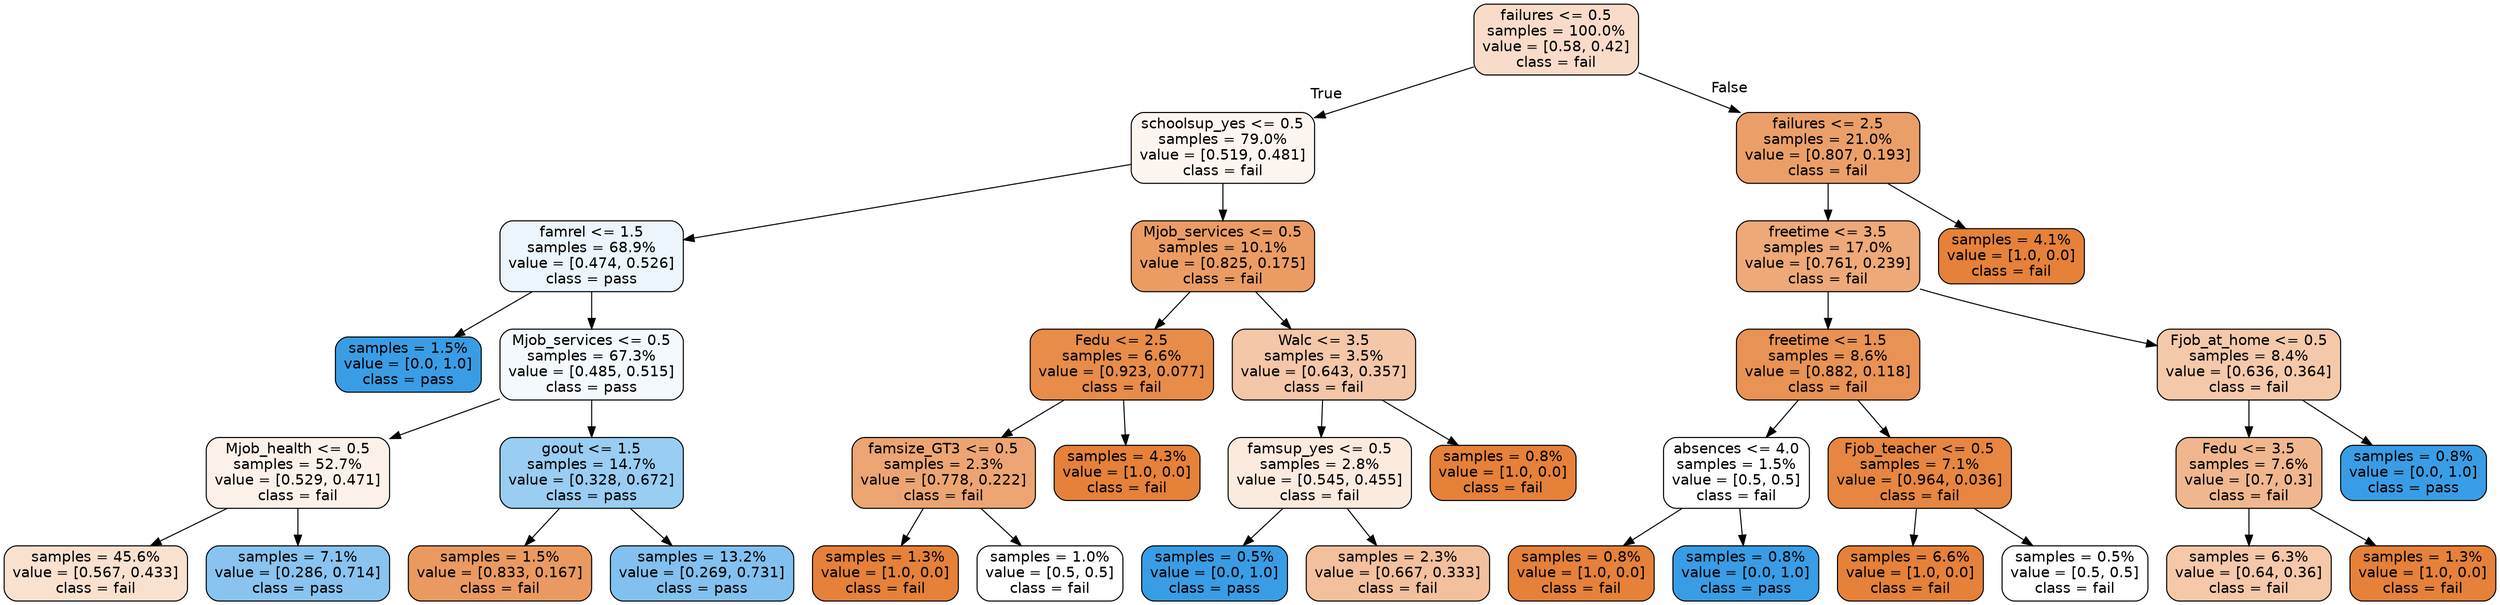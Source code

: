 digraph Tree {
node [shape=box, style="filled, rounded", color="black", fontname=helvetica] ;
edge [fontname=helvetica] ;
0 [label="failures <= 0.5\nsamples = 100.0%\nvalue = [0.58, 0.42]\nclass = fail", fillcolor="#f8dcc9"] ;
1 [label="schoolsup_yes <= 0.5\nsamples = 79.0%\nvalue = [0.519, 0.481]\nclass = fail", fillcolor="#fdf6f0"] ;
0 -> 1 [labeldistance=2.5, labelangle=45, headlabel="True"] ;
2 [label="famrel <= 1.5\nsamples = 68.9%\nvalue = [0.474, 0.526]\nclass = pass", fillcolor="#ecf5fc"] ;
1 -> 2 ;
3 [label="samples = 1.5%\nvalue = [0.0, 1.0]\nclass = pass", fillcolor="#399de5"] ;
2 -> 3 ;
4 [label="Mjob_services <= 0.5\nsamples = 67.3%\nvalue = [0.485, 0.515]\nclass = pass", fillcolor="#f3f9fd"] ;
2 -> 4 ;
5 [label="Mjob_health <= 0.5\nsamples = 52.7%\nvalue = [0.529, 0.471]\nclass = fail", fillcolor="#fcf1e9"] ;
4 -> 5 ;
6 [label="samples = 45.6%\nvalue = [0.567, 0.433]\nclass = fail", fillcolor="#f9e1d0"] ;
5 -> 6 ;
7 [label="samples = 7.1%\nvalue = [0.286, 0.714]\nclass = pass", fillcolor="#88c4ef"] ;
5 -> 7 ;
8 [label="goout <= 1.5\nsamples = 14.7%\nvalue = [0.328, 0.672]\nclass = pass", fillcolor="#99cdf2"] ;
4 -> 8 ;
9 [label="samples = 1.5%\nvalue = [0.833, 0.167]\nclass = fail", fillcolor="#ea9a61"] ;
8 -> 9 ;
10 [label="samples = 13.2%\nvalue = [0.269, 0.731]\nclass = pass", fillcolor="#82c1ef"] ;
8 -> 10 ;
11 [label="Mjob_services <= 0.5\nsamples = 10.1%\nvalue = [0.825, 0.175]\nclass = fail", fillcolor="#eb9c63"] ;
1 -> 11 ;
12 [label="Fedu <= 2.5\nsamples = 6.6%\nvalue = [0.923, 0.077]\nclass = fail", fillcolor="#e78c49"] ;
11 -> 12 ;
13 [label="famsize_GT3 <= 0.5\nsamples = 2.3%\nvalue = [0.778, 0.222]\nclass = fail", fillcolor="#eca572"] ;
12 -> 13 ;
14 [label="samples = 1.3%\nvalue = [1.0, 0.0]\nclass = fail", fillcolor="#e58139"] ;
13 -> 14 ;
15 [label="samples = 1.0%\nvalue = [0.5, 0.5]\nclass = fail", fillcolor="#ffffff"] ;
13 -> 15 ;
16 [label="samples = 4.3%\nvalue = [1.0, 0.0]\nclass = fail", fillcolor="#e58139"] ;
12 -> 16 ;
17 [label="Walc <= 3.5\nsamples = 3.5%\nvalue = [0.643, 0.357]\nclass = fail", fillcolor="#f3c7a7"] ;
11 -> 17 ;
18 [label="famsup_yes <= 0.5\nsamples = 2.8%\nvalue = [0.545, 0.455]\nclass = fail", fillcolor="#fbeade"] ;
17 -> 18 ;
19 [label="samples = 0.5%\nvalue = [0.0, 1.0]\nclass = pass", fillcolor="#399de5"] ;
18 -> 19 ;
20 [label="samples = 2.3%\nvalue = [0.667, 0.333]\nclass = fail", fillcolor="#f2c09c"] ;
18 -> 20 ;
21 [label="samples = 0.8%\nvalue = [1.0, 0.0]\nclass = fail", fillcolor="#e58139"] ;
17 -> 21 ;
22 [label="failures <= 2.5\nsamples = 21.0%\nvalue = [0.807, 0.193]\nclass = fail", fillcolor="#eb9f68"] ;
0 -> 22 [labeldistance=2.5, labelangle=-45, headlabel="False"] ;
23 [label="freetime <= 3.5\nsamples = 17.0%\nvalue = [0.761, 0.239]\nclass = fail", fillcolor="#eda977"] ;
22 -> 23 ;
24 [label="freetime <= 1.5\nsamples = 8.6%\nvalue = [0.882, 0.118]\nclass = fail", fillcolor="#e89253"] ;
23 -> 24 ;
25 [label="absences <= 4.0\nsamples = 1.5%\nvalue = [0.5, 0.5]\nclass = fail", fillcolor="#ffffff"] ;
24 -> 25 ;
26 [label="samples = 0.8%\nvalue = [1.0, 0.0]\nclass = fail", fillcolor="#e58139"] ;
25 -> 26 ;
27 [label="samples = 0.8%\nvalue = [0.0, 1.0]\nclass = pass", fillcolor="#399de5"] ;
25 -> 27 ;
28 [label="Fjob_teacher <= 0.5\nsamples = 7.1%\nvalue = [0.964, 0.036]\nclass = fail", fillcolor="#e68640"] ;
24 -> 28 ;
29 [label="samples = 6.6%\nvalue = [1.0, 0.0]\nclass = fail", fillcolor="#e58139"] ;
28 -> 29 ;
30 [label="samples = 0.5%\nvalue = [0.5, 0.5]\nclass = fail", fillcolor="#ffffff"] ;
28 -> 30 ;
31 [label="Fjob_at_home <= 0.5\nsamples = 8.4%\nvalue = [0.636, 0.364]\nclass = fail", fillcolor="#f4c9aa"] ;
23 -> 31 ;
32 [label="Fedu <= 3.5\nsamples = 7.6%\nvalue = [0.7, 0.3]\nclass = fail", fillcolor="#f0b78e"] ;
31 -> 32 ;
33 [label="samples = 6.3%\nvalue = [0.64, 0.36]\nclass = fail", fillcolor="#f4c8a8"] ;
32 -> 33 ;
34 [label="samples = 1.3%\nvalue = [1.0, 0.0]\nclass = fail", fillcolor="#e58139"] ;
32 -> 34 ;
35 [label="samples = 0.8%\nvalue = [0.0, 1.0]\nclass = pass", fillcolor="#399de5"] ;
31 -> 35 ;
36 [label="samples = 4.1%\nvalue = [1.0, 0.0]\nclass = fail", fillcolor="#e58139"] ;
22 -> 36 ;
}